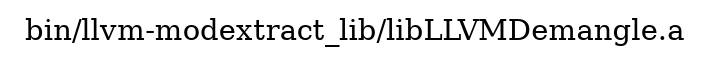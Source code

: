 digraph "bin/llvm-modextract_lib/libLLVMDemangle.a" {
	label="bin/llvm-modextract_lib/libLLVMDemangle.a";
	rankdir=LR;

}

